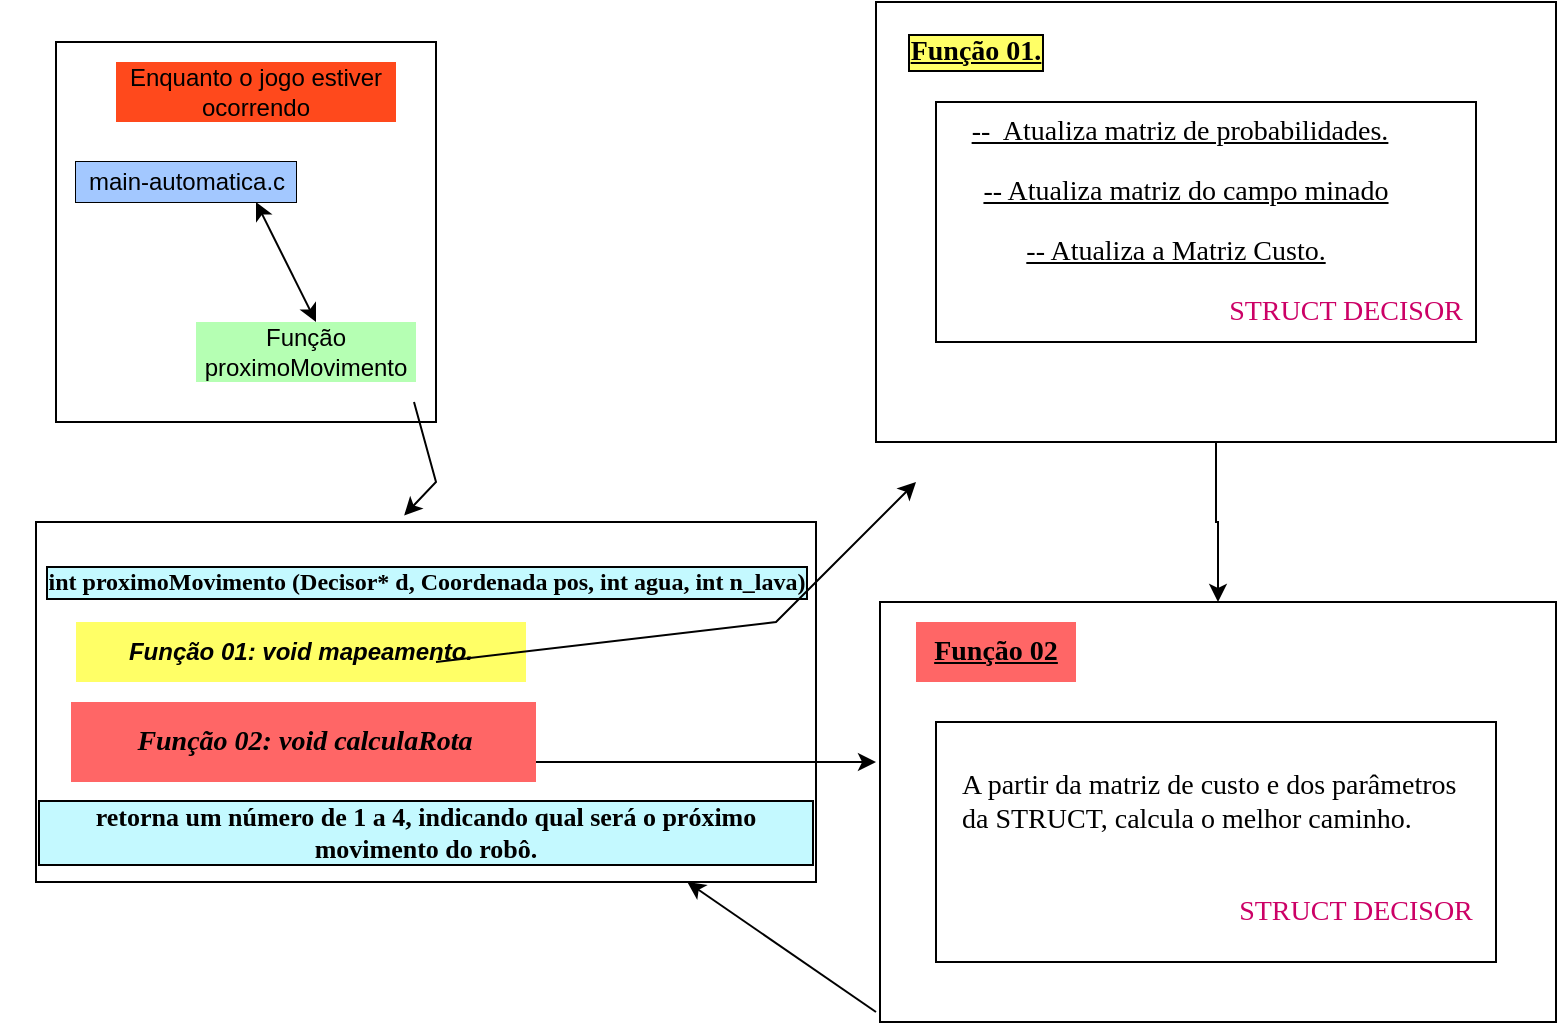 <mxfile version="20.0.1" type="github">
  <diagram id="vSleIdjQe65NIkiJ4QH9" name="Page-1">
    <mxGraphModel dx="1866" dy="1650" grid="1" gridSize="10" guides="1" tooltips="1" connect="1" arrows="1" fold="1" page="1" pageScale="1" pageWidth="827" pageHeight="1169" math="0" shadow="0">
      <root>
        <mxCell id="0" />
        <mxCell id="1" parent="0" />
        <mxCell id="tBs2P21-KGIzbUS1vvNT-8" value="" style="whiteSpace=wrap;html=1;aspect=fixed;" vertex="1" parent="1">
          <mxGeometry x="20" width="190" height="190" as="geometry" />
        </mxCell>
        <mxCell id="tBs2P21-KGIzbUS1vvNT-9" value="Enquanto o jogo estiver ocorrendo" style="text;html=1;strokeColor=none;fillColor=#FF491C;align=center;verticalAlign=middle;whiteSpace=wrap;rounded=0;" vertex="1" parent="1">
          <mxGeometry x="50" y="10" width="140" height="30" as="geometry" />
        </mxCell>
        <mxCell id="tBs2P21-KGIzbUS1vvNT-1" value="" style="rounded=0;whiteSpace=wrap;html=1;" vertex="1" parent="1">
          <mxGeometry x="30" y="60" width="110" height="20" as="geometry" />
        </mxCell>
        <mxCell id="tBs2P21-KGIzbUS1vvNT-2" value="main-automatica.c" style="text;html=1;align=center;verticalAlign=middle;resizable=0;points=[];autosize=1;strokeColor=none;fillColor=#A3C8FF;" vertex="1" parent="1">
          <mxGeometry x="30" y="60" width="110" height="20" as="geometry" />
        </mxCell>
        <mxCell id="tBs2P21-KGIzbUS1vvNT-4" value="Função proximoMovimento" style="text;html=1;strokeColor=none;fillColor=#B5FFB3;align=center;verticalAlign=middle;whiteSpace=wrap;rounded=0;" vertex="1" parent="1">
          <mxGeometry x="90" y="140" width="110" height="30" as="geometry" />
        </mxCell>
        <mxCell id="tBs2P21-KGIzbUS1vvNT-11" value="" style="endArrow=classic;startArrow=classic;html=1;rounded=0;" edge="1" parent="1">
          <mxGeometry width="50" height="50" relative="1" as="geometry">
            <mxPoint x="150" y="140" as="sourcePoint" />
            <mxPoint x="120" y="80" as="targetPoint" />
          </mxGeometry>
        </mxCell>
        <mxCell id="tBs2P21-KGIzbUS1vvNT-13" value="" style="endArrow=classic;html=1;rounded=0;entryX=0.472;entryY=-0.018;entryDx=0;entryDy=0;entryPerimeter=0;" edge="1" parent="1" target="tBs2P21-KGIzbUS1vvNT-22">
          <mxGeometry width="50" height="50" relative="1" as="geometry">
            <mxPoint x="199" y="180" as="sourcePoint" />
            <mxPoint x="340" y="70" as="targetPoint" />
            <Array as="points">
              <mxPoint x="210" y="220" />
            </Array>
          </mxGeometry>
        </mxCell>
        <mxCell id="tBs2P21-KGIzbUS1vvNT-22" value="" style="rounded=0;whiteSpace=wrap;html=1;fontFamily=Times New Roman;" vertex="1" parent="1">
          <mxGeometry x="10" y="240" width="390" height="180" as="geometry" />
        </mxCell>
        <mxCell id="tBs2P21-KGIzbUS1vvNT-19" value="&lt;div style=&quot;text-align: justify;&quot;&gt;&lt;b style=&quot;&quot;&gt;&lt;font&gt;int proximoMovimento (Decisor* d, Coordenada pos, int agua, int n_lava)&lt;/font&gt;&lt;/b&gt;&lt;/div&gt;" style="text;html=1;strokeColor=none;fillColor=none;align=center;verticalAlign=middle;whiteSpace=wrap;rounded=0;fontFamily=Times New Roman;labelBackgroundColor=#C4F9FF;labelBorderColor=default;" vertex="1" parent="1">
          <mxGeometry x="-7.5" y="250" width="425" height="40" as="geometry" />
        </mxCell>
        <mxCell id="tBs2P21-KGIzbUS1vvNT-18" value="Função 01: void mapeamento." style="text;html=1;strokeColor=none;fillColor=#FFFF66;align=center;verticalAlign=middle;whiteSpace=wrap;rounded=0;fontStyle=3;fontSize=12;labelBorderColor=none;" vertex="1" parent="1">
          <mxGeometry x="30" y="290" width="225" height="30" as="geometry" />
        </mxCell>
        <mxCell id="tBs2P21-KGIzbUS1vvNT-23" value="&lt;i style=&quot;font-size: 14px;&quot;&gt;&lt;font style=&quot;font-size: 14px;&quot;&gt;Função 02: void calculaRota&lt;/font&gt;&lt;/i&gt;" style="text;html=1;strokeColor=none;fillColor=#FF6666;align=center;verticalAlign=middle;rounded=0;fontFamily=Times New Roman;fontSize=14;labelBorderColor=none;labelBackgroundColor=none;fontStyle=1" vertex="1" parent="1">
          <mxGeometry x="27.5" y="330" width="232.5" height="40" as="geometry" />
        </mxCell>
        <mxCell id="tBs2P21-KGIzbUS1vvNT-24" value="&lt;font style=&quot;font-size: 13px;&quot;&gt;retorna um número de 1 a 4, indicando qual será o próximo movimento do robô.&lt;/font&gt;" style="text;html=1;strokeColor=none;fillColor=none;align=center;verticalAlign=middle;whiteSpace=wrap;rounded=0;labelBorderColor=default;fontFamily=Times New Roman;fontSize=12;fontStyle=1;labelBackgroundColor=#C4F9FF;" vertex="1" parent="1">
          <mxGeometry x="10" y="380" width="390" height="30" as="geometry" />
        </mxCell>
        <mxCell id="tBs2P21-KGIzbUS1vvNT-29" value="" style="endArrow=classic;html=1;rounded=0;fontFamily=Times New Roman;fontSize=12;" edge="1" parent="1">
          <mxGeometry width="50" height="50" relative="1" as="geometry">
            <mxPoint x="210" y="310" as="sourcePoint" />
            <mxPoint x="450" y="220" as="targetPoint" />
            <Array as="points">
              <mxPoint x="380" y="290" />
            </Array>
          </mxGeometry>
        </mxCell>
        <mxCell id="tBs2P21-KGIzbUS1vvNT-44" value="" style="edgeStyle=orthogonalEdgeStyle;rounded=0;orthogonalLoop=1;jettySize=auto;html=1;fontFamily=Times New Roman;fontSize=14;fontColor=#000000;" edge="1" parent="1" source="tBs2P21-KGIzbUS1vvNT-30" target="tBs2P21-KGIzbUS1vvNT-39">
          <mxGeometry relative="1" as="geometry" />
        </mxCell>
        <mxCell id="tBs2P21-KGIzbUS1vvNT-30" value="" style="rounded=0;whiteSpace=wrap;html=1;labelBorderColor=none;fontFamily=Times New Roman;fontSize=12;fillColor=#FFFFFF;fontColor=default;" vertex="1" parent="1">
          <mxGeometry x="430" y="-20" width="340" height="220" as="geometry" />
        </mxCell>
        <mxCell id="tBs2P21-KGIzbUS1vvNT-31" value="Função 01." style="text;html=1;strokeColor=none;fillColor=none;align=center;verticalAlign=middle;whiteSpace=wrap;rounded=0;labelBorderColor=default;fontFamily=Times New Roman;fontSize=14;fontColor=default;fontStyle=5;labelBackgroundColor=#FFFF66;" vertex="1" parent="1">
          <mxGeometry x="440" y="-10" width="80" height="30" as="geometry" />
        </mxCell>
        <mxCell id="tBs2P21-KGIzbUS1vvNT-37" value="" style="rounded=0;whiteSpace=wrap;html=1;labelBackgroundColor=none;labelBorderColor=none;fontFamily=Times New Roman;fontSize=14;fontColor=default;fillColor=#FFFFFF;" vertex="1" parent="1">
          <mxGeometry x="460" y="30" width="270" height="120" as="geometry" />
        </mxCell>
        <mxCell id="tBs2P21-KGIzbUS1vvNT-33" value="--&amp;nbsp; Atualiza matriz de probabilidades." style="text;html=1;strokeColor=none;fillColor=none;align=center;verticalAlign=middle;whiteSpace=wrap;rounded=0;labelBackgroundColor=none;labelBorderColor=none;fontFamily=Times New Roman;fontSize=14;fontColor=default;fontStyle=4" vertex="1" parent="1">
          <mxGeometry x="432" y="30" width="300" height="30" as="geometry" />
        </mxCell>
        <mxCell id="tBs2P21-KGIzbUS1vvNT-34" value="-- Atualiza matriz do campo minado" style="text;html=1;strokeColor=none;fillColor=none;align=center;verticalAlign=middle;whiteSpace=wrap;rounded=0;labelBackgroundColor=none;labelBorderColor=none;fontFamily=Times New Roman;fontSize=14;fontColor=default;fontStyle=4" vertex="1" parent="1">
          <mxGeometry x="470" y="60" width="230" height="30" as="geometry" />
        </mxCell>
        <mxCell id="tBs2P21-KGIzbUS1vvNT-36" value="-- Atualiza a Matriz Custo." style="text;html=1;strokeColor=none;fillColor=none;align=center;verticalAlign=middle;whiteSpace=wrap;rounded=0;labelBackgroundColor=none;labelBorderColor=none;fontFamily=Times New Roman;fontSize=14;fontColor=default;fontStyle=4" vertex="1" parent="1">
          <mxGeometry x="480" y="90" width="200" height="30" as="geometry" />
        </mxCell>
        <mxCell id="tBs2P21-KGIzbUS1vvNT-38" value="STRUCT DECISOR" style="text;html=1;strokeColor=none;fillColor=none;align=center;verticalAlign=middle;whiteSpace=wrap;rounded=0;labelBackgroundColor=none;labelBorderColor=none;fontFamily=Times New Roman;fontSize=14;fontColor=#CC0066;" vertex="1" parent="1">
          <mxGeometry x="600" y="120" width="130" height="30" as="geometry" />
        </mxCell>
        <mxCell id="tBs2P21-KGIzbUS1vvNT-39" value="" style="rounded=0;whiteSpace=wrap;html=1;labelBackgroundColor=none;labelBorderColor=none;fontFamily=Times New Roman;fontSize=14;fontColor=#CC0066;fillColor=#FFFFFF;" vertex="1" parent="1">
          <mxGeometry x="432" y="280" width="338" height="210" as="geometry" />
        </mxCell>
        <mxCell id="tBs2P21-KGIzbUS1vvNT-40" value="" style="endArrow=classic;html=1;rounded=0;fontFamily=Times New Roman;fontSize=14;fontColor=#CC0066;exitX=1;exitY=0.75;exitDx=0;exitDy=0;" edge="1" parent="1" source="tBs2P21-KGIzbUS1vvNT-23">
          <mxGeometry width="50" height="50" relative="1" as="geometry">
            <mxPoint x="290" y="360" as="sourcePoint" />
            <mxPoint x="430" y="360" as="targetPoint" />
          </mxGeometry>
        </mxCell>
        <mxCell id="tBs2P21-KGIzbUS1vvNT-41" value="Função 02" style="text;html=1;strokeColor=none;fillColor=#FF6666;align=center;verticalAlign=middle;whiteSpace=wrap;rounded=0;labelBackgroundColor=none;labelBorderColor=none;fontFamily=Times New Roman;fontSize=14;fontColor=#000000;fontStyle=5" vertex="1" parent="1">
          <mxGeometry x="450" y="290" width="80" height="30" as="geometry" />
        </mxCell>
        <mxCell id="tBs2P21-KGIzbUS1vvNT-42" value="" style="rounded=0;whiteSpace=wrap;html=1;labelBackgroundColor=none;labelBorderColor=none;fontFamily=Times New Roman;fontSize=14;fontColor=#000000;fillColor=#FFFFFF;" vertex="1" parent="1">
          <mxGeometry x="460" y="340" width="280" height="120" as="geometry" />
        </mxCell>
        <mxCell id="tBs2P21-KGIzbUS1vvNT-43" value="A partir da matriz de custo e dos parâmetros da STRUCT, calcula o melhor caminho.&amp;nbsp;" style="text;html=1;strokeColor=none;fillColor=none;align=left;verticalAlign=middle;whiteSpace=wrap;rounded=0;labelBackgroundColor=none;labelBorderColor=none;fontFamily=Times New Roman;fontSize=14;fontColor=#000000;" vertex="1" parent="1">
          <mxGeometry x="470.5" y="330" width="259" height="100" as="geometry" />
        </mxCell>
        <mxCell id="tBs2P21-KGIzbUS1vvNT-45" value="STRUCT DECISOR" style="text;html=1;strokeColor=none;fillColor=none;align=center;verticalAlign=middle;whiteSpace=wrap;rounded=0;labelBackgroundColor=none;labelBorderColor=none;fontFamily=Times New Roman;fontSize=14;fontColor=#CC0066;" vertex="1" parent="1">
          <mxGeometry x="610" y="420" width="120" height="30" as="geometry" />
        </mxCell>
        <mxCell id="tBs2P21-KGIzbUS1vvNT-46" value="" style="endArrow=classic;html=1;rounded=0;fontFamily=Times New Roman;fontSize=14;fontColor=#CC0066;" edge="1" parent="1" target="tBs2P21-KGIzbUS1vvNT-22">
          <mxGeometry width="50" height="50" relative="1" as="geometry">
            <mxPoint x="430" y="485" as="sourcePoint" />
            <mxPoint x="350" y="440" as="targetPoint" />
          </mxGeometry>
        </mxCell>
      </root>
    </mxGraphModel>
  </diagram>
</mxfile>
